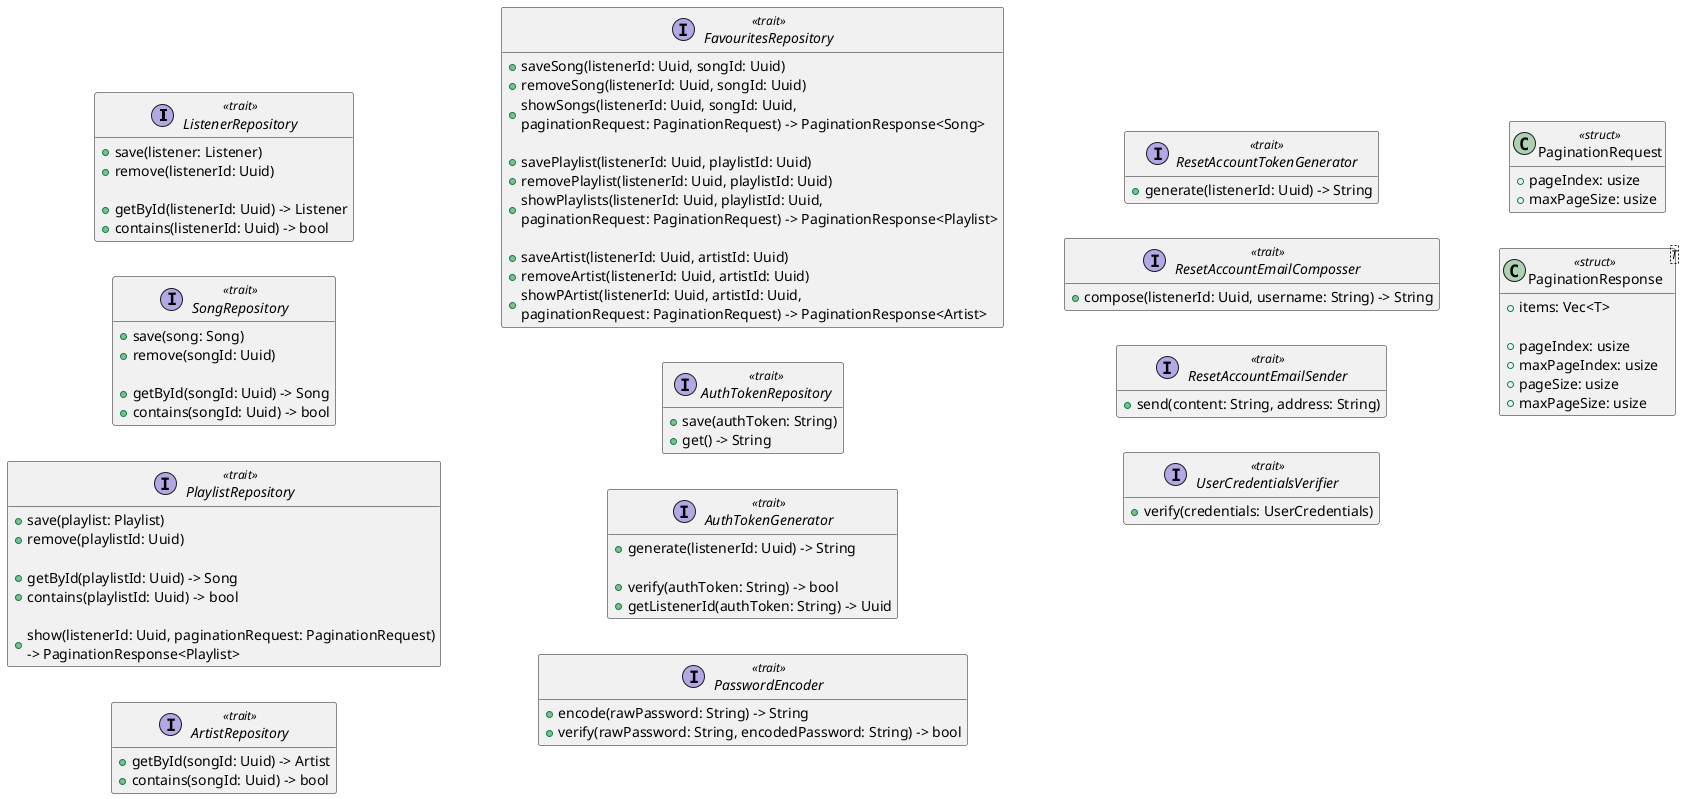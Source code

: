 @startuml

left to right direction
hide empty members
skinparam BackgroundColor transparent

interface ListenerRepository <<trait>> {
    + save(listener: Listener)
    + remove(listenerId: Uuid)
    
    + getById(listenerId: Uuid) -> Listener
    + contains(listenerId: Uuid) -> bool
}

interface SongRepository <<trait>> {
    + save(song: Song)
    + remove(songId: Uuid)
    
    + getById(songId: Uuid) -> Song
    + contains(songId: Uuid) -> bool
}

interface PlaylistRepository <<trait>> {
    + save(playlist: Playlist)
    + remove(playlistId: Uuid)
    
    + getById(playlistId: Uuid) -> Song
    + contains(playlistId: Uuid) -> bool

    + show(listenerId: Uuid, paginationRequest: PaginationRequest)\n-> PaginationResponse<Playlist>
}

interface ArtistRepository <<trait>> {
    + getById(songId: Uuid) -> Artist
    + contains(songId: Uuid) -> bool
}

interface FavouritesRepository <<trait>> {
    + saveSong(listenerId: Uuid, songId: Uuid)
    + removeSong(listenerId: Uuid, songId: Uuid)
    + showSongs(listenerId: Uuid, songId: Uuid, \npaginationRequest: PaginationRequest) -> PaginationResponse<Song>

    + savePlaylist(listenerId: Uuid, playlistId: Uuid)
    + removePlaylist(listenerId: Uuid, playlistId: Uuid)
    + showPlaylists(listenerId: Uuid, playlistId: Uuid, \npaginationRequest: PaginationRequest) -> PaginationResponse<Playlist>

    + saveArtist(listenerId: Uuid, artistId: Uuid)
    + removeArtist(listenerId: Uuid, artistId: Uuid)
    + showPArtist(listenerId: Uuid, artistId: Uuid, \npaginationRequest: PaginationRequest) -> PaginationResponse<Artist>
}

interface AuthTokenRepository <<trait>> {
    + save(authToken: String)
    + get() -> String
}

interface AuthTokenGenerator <<trait>> {
    + generate(listenerId: Uuid) -> String

    + verify(authToken: String) -> bool
    + getListenerId(authToken: String) -> Uuid
}

interface PasswordEncoder <<trait>> {
    + encode(rawPassword: String) -> String
    + verify(rawPassword: String, encodedPassword: String) -> bool
}

interface ResetAccountTokenGenerator <<trait>> {
    + generate(listenerId: Uuid) -> String
}

interface ResetAccountEmailComposser <<trait>> {
    + compose(listenerId: Uuid, username: String) -> String
}

interface ResetAccountEmailSender <<trait>> {
    + send(content: String, address: String)
}

interface UserCredentialsVerifier <<trait>> {
    + verify(credentials: UserCredentials)
}

class PaginationRequest <<struct>> {
    + pageIndex: usize
    + maxPageSize: usize
}

class PaginationResponse<T> <<struct>> {
    + items: Vec<T>

    + pageIndex: usize
    + maxPageIndex: usize
    + pageSize: usize
    + maxPageSize: usize
}

@enduml
